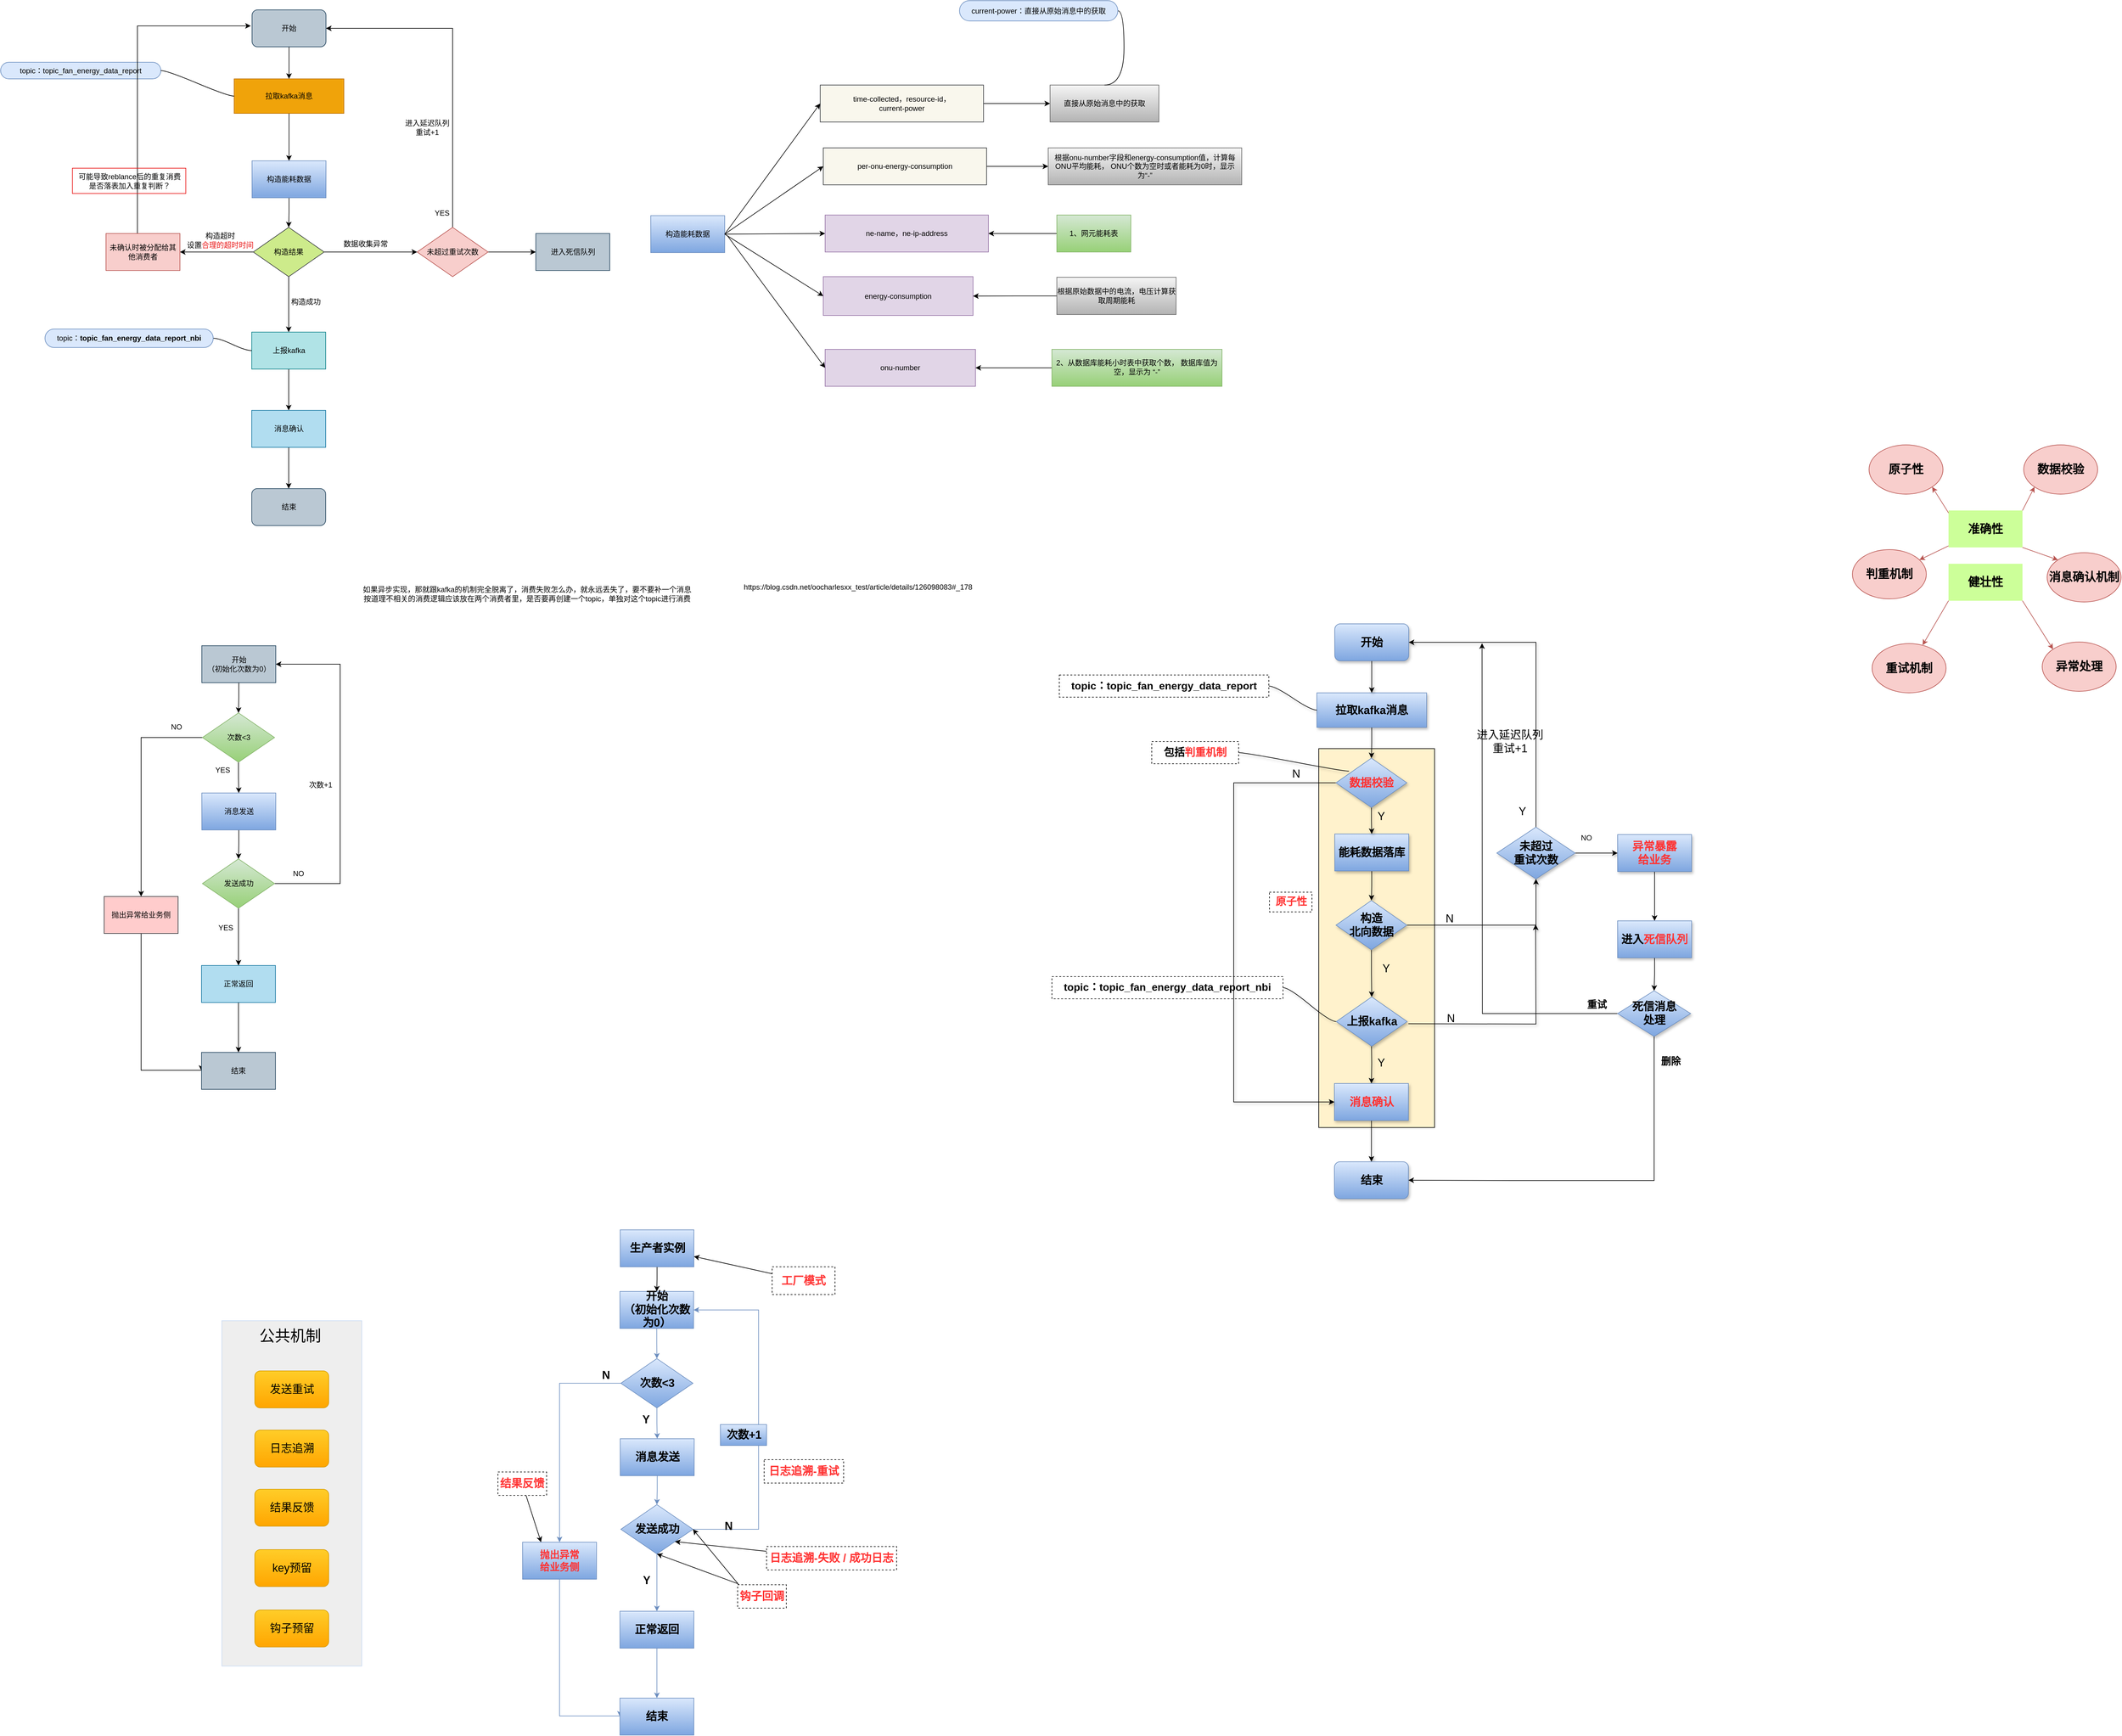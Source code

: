 <mxfile version="21.6.6" type="github">
  <diagram name="第 1 页" id="M8W_YHe2GnGrzic8frZs">
    <mxGraphModel dx="2795" dy="1158" grid="0" gridSize="10" guides="1" tooltips="1" connect="1" arrows="1" fold="1" page="0" pageScale="1" pageWidth="827" pageHeight="1169" math="0" shadow="0">
      <root>
        <mxCell id="0" />
        <mxCell id="1" parent="0" />
        <mxCell id="d7w7K1T4a2LOux5q43u4-2" value="" style="rounded=0;whiteSpace=wrap;html=1;labelBackgroundColor=#FFE599;fillColor=#FFF2CC;" parent="1" vertex="1">
          <mxGeometry x="1520" y="1350" width="188" height="615" as="geometry" />
        </mxCell>
        <mxCell id="dHo2H_a6wfimzC4ZJmC2-6" value="" style="edgeStyle=orthogonalEdgeStyle;rounded=0;orthogonalLoop=1;jettySize=auto;html=1;" parent="1" source="dHo2H_a6wfimzC4ZJmC2-1" target="dHo2H_a6wfimzC4ZJmC2-5" edge="1">
          <mxGeometry relative="1" as="geometry" />
        </mxCell>
        <mxCell id="dHo2H_a6wfimzC4ZJmC2-1" value="拉取kafka消息" style="rounded=0;whiteSpace=wrap;html=1;fillColor=#f0a30a;fontColor=#000000;strokeColor=#BD7000;" parent="1" vertex="1">
          <mxGeometry x="-240" y="263" width="178" height="56" as="geometry" />
        </mxCell>
        <mxCell id="dHo2H_a6wfimzC4ZJmC2-28" value="" style="edgeStyle=orthogonalEdgeStyle;rounded=0;orthogonalLoop=1;jettySize=auto;html=1;" parent="1" source="dHo2H_a6wfimzC4ZJmC2-2" target="dHo2H_a6wfimzC4ZJmC2-1" edge="1">
          <mxGeometry relative="1" as="geometry" />
        </mxCell>
        <mxCell id="dHo2H_a6wfimzC4ZJmC2-2" value="开始" style="rounded=1;whiteSpace=wrap;html=1;fillColor=#bac8d3;strokeColor=#23445d;" parent="1" vertex="1">
          <mxGeometry x="-211" y="151" width="120" height="60" as="geometry" />
        </mxCell>
        <mxCell id="dHo2H_a6wfimzC4ZJmC2-3" value="topic：topic_fan_energy_data_report" style="whiteSpace=wrap;html=1;rounded=1;arcSize=50;align=center;verticalAlign=middle;strokeWidth=1;autosize=1;spacing=4;treeFolding=1;treeMoving=1;newEdgeStyle={&quot;edgeStyle&quot;:&quot;entityRelationEdgeStyle&quot;,&quot;startArrow&quot;:&quot;none&quot;,&quot;endArrow&quot;:&quot;none&quot;,&quot;segment&quot;:10,&quot;curved&quot;:1,&quot;sourcePerimeterSpacing&quot;:0,&quot;targetPerimeterSpacing&quot;:0};fillColor=#dae8fc;strokeColor=#6c8ebf;" parent="1" vertex="1">
          <mxGeometry x="-619" y="236" width="260" height="27" as="geometry" />
        </mxCell>
        <mxCell id="dHo2H_a6wfimzC4ZJmC2-4" value="" style="edgeStyle=entityRelationEdgeStyle;startArrow=none;endArrow=none;segment=10;curved=1;sourcePerimeterSpacing=0;targetPerimeterSpacing=0;rounded=0;exitX=0;exitY=0.5;exitDx=0;exitDy=0;" parent="1" source="dHo2H_a6wfimzC4ZJmC2-1" target="dHo2H_a6wfimzC4ZJmC2-3" edge="1">
          <mxGeometry relative="1" as="geometry">
            <mxPoint x="-19" y="323" as="sourcePoint" />
          </mxGeometry>
        </mxCell>
        <mxCell id="dHo2H_a6wfimzC4ZJmC2-8" value="" style="edgeStyle=orthogonalEdgeStyle;rounded=0;orthogonalLoop=1;jettySize=auto;html=1;" parent="1" source="dHo2H_a6wfimzC4ZJmC2-5" target="dHo2H_a6wfimzC4ZJmC2-7" edge="1">
          <mxGeometry relative="1" as="geometry" />
        </mxCell>
        <mxCell id="dHo2H_a6wfimzC4ZJmC2-5" value="构造能耗数据" style="whiteSpace=wrap;html=1;rounded=0;fillColor=#dae8fc;strokeColor=#6c8ebf;gradientColor=#7ea6e0;" parent="1" vertex="1">
          <mxGeometry x="-211" y="396" width="120" height="60" as="geometry" />
        </mxCell>
        <mxCell id="dHo2H_a6wfimzC4ZJmC2-12" value="" style="edgeStyle=orthogonalEdgeStyle;rounded=0;orthogonalLoop=1;jettySize=auto;html=1;" parent="1" source="dHo2H_a6wfimzC4ZJmC2-7" target="dHo2H_a6wfimzC4ZJmC2-11" edge="1">
          <mxGeometry relative="1" as="geometry" />
        </mxCell>
        <mxCell id="dHo2H_a6wfimzC4ZJmC2-16" value="" style="edgeStyle=orthogonalEdgeStyle;rounded=0;orthogonalLoop=1;jettySize=auto;html=1;" parent="1" source="dHo2H_a6wfimzC4ZJmC2-7" target="dHo2H_a6wfimzC4ZJmC2-15" edge="1">
          <mxGeometry relative="1" as="geometry" />
        </mxCell>
        <mxCell id="dHo2H_a6wfimzC4ZJmC2-32" value="" style="edgeStyle=orthogonalEdgeStyle;rounded=0;orthogonalLoop=1;jettySize=auto;html=1;" parent="1" source="dHo2H_a6wfimzC4ZJmC2-7" target="dHo2H_a6wfimzC4ZJmC2-31" edge="1">
          <mxGeometry relative="1" as="geometry" />
        </mxCell>
        <mxCell id="dHo2H_a6wfimzC4ZJmC2-7" value="构造结果" style="rhombus;whiteSpace=wrap;html=1;rounded=0;fillColor=#cdeb8b;strokeColor=#36393d;" parent="1" vertex="1">
          <mxGeometry x="-209" y="504" width="115" height="80" as="geometry" />
        </mxCell>
        <mxCell id="dHo2H_a6wfimzC4ZJmC2-13" style="edgeStyle=orthogonalEdgeStyle;rounded=0;orthogonalLoop=1;jettySize=auto;html=1;entryX=1;entryY=0.5;entryDx=0;entryDy=0;" parent="1" source="dHo2H_a6wfimzC4ZJmC2-11" target="dHo2H_a6wfimzC4ZJmC2-2" edge="1">
          <mxGeometry relative="1" as="geometry">
            <Array as="points">
              <mxPoint x="115" y="181" />
            </Array>
          </mxGeometry>
        </mxCell>
        <mxCell id="dHo2H_a6wfimzC4ZJmC2-30" value="" style="edgeStyle=orthogonalEdgeStyle;rounded=0;orthogonalLoop=1;jettySize=auto;html=1;" parent="1" source="dHo2H_a6wfimzC4ZJmC2-11" target="dHo2H_a6wfimzC4ZJmC2-29" edge="1">
          <mxGeometry relative="1" as="geometry" />
        </mxCell>
        <mxCell id="dHo2H_a6wfimzC4ZJmC2-11" value="未超过重试次数" style="rhombus;whiteSpace=wrap;html=1;rounded=0;fillColor=#f8cecc;strokeColor=#b85450;" parent="1" vertex="1">
          <mxGeometry x="57" y="504" width="115" height="80" as="geometry" />
        </mxCell>
        <mxCell id="dHo2H_a6wfimzC4ZJmC2-14" value="进入延迟队列&lt;br&gt;重试+1" style="text;html=1;align=center;verticalAlign=middle;resizable=0;points=[];autosize=1;strokeColor=none;fillColor=none;" parent="1" vertex="1">
          <mxGeometry x="28" y="321" width="90" height="41" as="geometry" />
        </mxCell>
        <mxCell id="dHo2H_a6wfimzC4ZJmC2-21" value="" style="edgeStyle=orthogonalEdgeStyle;rounded=0;orthogonalLoop=1;jettySize=auto;html=1;" parent="1" source="dHo2H_a6wfimzC4ZJmC2-15" target="dHo2H_a6wfimzC4ZJmC2-20" edge="1">
          <mxGeometry relative="1" as="geometry" />
        </mxCell>
        <mxCell id="dHo2H_a6wfimzC4ZJmC2-15" value="上报kafka" style="whiteSpace=wrap;html=1;rounded=0;fillColor=#b0e3e6;strokeColor=#0e8088;" parent="1" vertex="1">
          <mxGeometry x="-211.5" y="674" width="120" height="60" as="geometry" />
        </mxCell>
        <mxCell id="dHo2H_a6wfimzC4ZJmC2-17" value="构造成功" style="text;html=1;align=center;verticalAlign=middle;resizable=0;points=[];autosize=1;strokeColor=none;fillColor=none;" parent="1" vertex="1">
          <mxGeometry x="-157" y="612" width="66" height="26" as="geometry" />
        </mxCell>
        <mxCell id="dHo2H_a6wfimzC4ZJmC2-19" style="edgeStyle=entityRelationEdgeStyle;rounded=0;orthogonalLoop=1;jettySize=auto;html=1;startArrow=none;endArrow=none;segment=10;curved=1;sourcePerimeterSpacing=0;targetPerimeterSpacing=0;" parent="1" source="dHo2H_a6wfimzC4ZJmC2-18" target="dHo2H_a6wfimzC4ZJmC2-15" edge="1">
          <mxGeometry relative="1" as="geometry" />
        </mxCell>
        <mxCell id="dHo2H_a6wfimzC4ZJmC2-18" value="topic：&lt;b&gt;topic_fan_energy_data_report_nbi&lt;/b&gt;" style="whiteSpace=wrap;html=1;rounded=1;arcSize=50;align=center;verticalAlign=middle;strokeWidth=1;autosize=1;spacing=4;treeFolding=1;treeMoving=1;newEdgeStyle={&quot;edgeStyle&quot;:&quot;entityRelationEdgeStyle&quot;,&quot;startArrow&quot;:&quot;none&quot;,&quot;endArrow&quot;:&quot;none&quot;,&quot;segment&quot;:10,&quot;curved&quot;:1,&quot;sourcePerimeterSpacing&quot;:0,&quot;targetPerimeterSpacing&quot;:0};fillColor=#dae8fc;strokeColor=#6c8ebf;" parent="1" vertex="1">
          <mxGeometry x="-547" y="669" width="273" height="30" as="geometry" />
        </mxCell>
        <mxCell id="dHo2H_a6wfimzC4ZJmC2-25" value="" style="edgeStyle=orthogonalEdgeStyle;rounded=0;orthogonalLoop=1;jettySize=auto;html=1;" parent="1" source="dHo2H_a6wfimzC4ZJmC2-20" target="dHo2H_a6wfimzC4ZJmC2-24" edge="1">
          <mxGeometry relative="1" as="geometry" />
        </mxCell>
        <mxCell id="dHo2H_a6wfimzC4ZJmC2-20" value="消息确认" style="whiteSpace=wrap;html=1;rounded=0;fillColor=#b1ddf0;strokeColor=#10739e;" parent="1" vertex="1">
          <mxGeometry x="-211.5" y="801" width="120" height="60" as="geometry" />
        </mxCell>
        <mxCell id="dHo2H_a6wfimzC4ZJmC2-24" value="结束" style="rounded=1;whiteSpace=wrap;html=1;fillColor=#bac8d3;strokeColor=#23445d;" parent="1" vertex="1">
          <mxGeometry x="-211.5" y="928" width="120" height="60" as="geometry" />
        </mxCell>
        <mxCell id="dHo2H_a6wfimzC4ZJmC2-26" value="数据收集异常" style="text;html=1;align=center;verticalAlign=middle;resizable=0;points=[];autosize=1;strokeColor=none;fillColor=none;" parent="1" vertex="1">
          <mxGeometry x="-72" y="518" width="90" height="26" as="geometry" />
        </mxCell>
        <mxCell id="dHo2H_a6wfimzC4ZJmC2-27" value="YES" style="text;html=1;align=center;verticalAlign=middle;resizable=0;points=[];autosize=1;strokeColor=none;fillColor=none;" parent="1" vertex="1">
          <mxGeometry x="76" y="468" width="42" height="26" as="geometry" />
        </mxCell>
        <mxCell id="dHo2H_a6wfimzC4ZJmC2-29" value="进入死信队列" style="whiteSpace=wrap;html=1;rounded=0;fillColor=#bac8d3;strokeColor=#23445d;" parent="1" vertex="1">
          <mxGeometry x="249.5" y="514" width="120" height="60" as="geometry" />
        </mxCell>
        <mxCell id="dHo2H_a6wfimzC4ZJmC2-34" style="edgeStyle=orthogonalEdgeStyle;rounded=0;orthogonalLoop=1;jettySize=auto;html=1;" parent="1" source="dHo2H_a6wfimzC4ZJmC2-31" edge="1">
          <mxGeometry relative="1" as="geometry">
            <mxPoint x="-213" y="177" as="targetPoint" />
            <Array as="points">
              <mxPoint x="-397" y="177" />
            </Array>
          </mxGeometry>
        </mxCell>
        <mxCell id="dHo2H_a6wfimzC4ZJmC2-31" value="未确认时被分配给其他消费者" style="rounded=0;whiteSpace=wrap;html=1;fillColor=#f8cecc;strokeColor=#b85450;" parent="1" vertex="1">
          <mxGeometry x="-448" y="514" width="120" height="60" as="geometry" />
        </mxCell>
        <mxCell id="dHo2H_a6wfimzC4ZJmC2-35" value="可能导致reblance后的重复消费&lt;br&gt;是否落表加入重复判断？" style="text;html=1;align=center;verticalAlign=middle;resizable=0;points=[];autosize=1;strokeColor=#E91616;fillColor=none;" parent="1" vertex="1">
          <mxGeometry x="-502.5" y="408" width="184" height="41" as="geometry" />
        </mxCell>
        <mxCell id="dHo2H_a6wfimzC4ZJmC2-36" value="构造超时&lt;br&gt;设置&lt;font color=&quot;#e91616&quot;&gt;合理的超时时间&lt;/font&gt;" style="text;html=1;align=center;verticalAlign=middle;resizable=0;points=[];autosize=1;strokeColor=none;fillColor=none;" parent="1" vertex="1">
          <mxGeometry x="-326" y="504" width="126" height="41" as="geometry" />
        </mxCell>
        <mxCell id="dHo2H_a6wfimzC4ZJmC2-37" value="构造能耗数据" style="rounded=0;whiteSpace=wrap;html=1;fillColor=#dae8fc;strokeColor=#6c8ebf;gradientColor=#7ea6e0;" parent="1" vertex="1">
          <mxGeometry x="436" y="485" width="120" height="60" as="geometry" />
        </mxCell>
        <mxCell id="iF39fZA0TQ3YI6n5g9AD-15" value="" style="edgeStyle=orthogonalEdgeStyle;rounded=0;orthogonalLoop=1;jettySize=auto;html=1;" parent="1" source="dHo2H_a6wfimzC4ZJmC2-38" target="iF39fZA0TQ3YI6n5g9AD-14" edge="1">
          <mxGeometry relative="1" as="geometry" />
        </mxCell>
        <mxCell id="dHo2H_a6wfimzC4ZJmC2-38" value="time-collected，resource-id，&lt;br&gt;current-power" style="rounded=0;whiteSpace=wrap;html=1;fillColor=#f9f7ed;strokeColor=#36393d;" parent="1" vertex="1">
          <mxGeometry x="711" y="273" width="265" height="60" as="geometry" />
        </mxCell>
        <mxCell id="iF39fZA0TQ3YI6n5g9AD-19" value="" style="edgeStyle=orthogonalEdgeStyle;rounded=0;orthogonalLoop=1;jettySize=auto;html=1;" parent="1" source="iF39fZA0TQ3YI6n5g9AD-1" target="iF39fZA0TQ3YI6n5g9AD-18" edge="1">
          <mxGeometry relative="1" as="geometry" />
        </mxCell>
        <mxCell id="iF39fZA0TQ3YI6n5g9AD-1" value="per-onu-energy-consumption" style="rounded=0;whiteSpace=wrap;html=1;fillColor=#f9f7ed;strokeColor=#36393d;" parent="1" vertex="1">
          <mxGeometry x="716" y="375" width="265" height="60" as="geometry" />
        </mxCell>
        <mxCell id="iF39fZA0TQ3YI6n5g9AD-3" value="ne-name，ne-ip-address" style="rounded=0;whiteSpace=wrap;html=1;fillColor=#e1d5e7;strokeColor=#9673a6;" parent="1" vertex="1">
          <mxGeometry x="719" y="484" width="265" height="60" as="geometry" />
        </mxCell>
        <mxCell id="iF39fZA0TQ3YI6n5g9AD-4" value="energy-consumption" style="whiteSpace=wrap;html=1;fillColor=#e1d5e7;strokeColor=#9673a6;" parent="1" vertex="1">
          <mxGeometry x="716" y="584" width="243" height="63" as="geometry" />
        </mxCell>
        <mxCell id="iF39fZA0TQ3YI6n5g9AD-7" style="edgeStyle=orthogonalEdgeStyle;rounded=0;orthogonalLoop=1;jettySize=auto;html=1;" parent="1" source="iF39fZA0TQ3YI6n5g9AD-5" target="iF39fZA0TQ3YI6n5g9AD-4" edge="1">
          <mxGeometry relative="1" as="geometry" />
        </mxCell>
        <mxCell id="iF39fZA0TQ3YI6n5g9AD-5" value="根据原始数据中的电流，电压计算获取周期能耗" style="whiteSpace=wrap;html=1;fillColor=#f5f5f5;gradientColor=#b3b3b3;strokeColor=#666666;" parent="1" vertex="1">
          <mxGeometry x="1095" y="585" width="193.5" height="60.5" as="geometry" />
        </mxCell>
        <mxCell id="iF39fZA0TQ3YI6n5g9AD-23" style="edgeStyle=orthogonalEdgeStyle;rounded=0;orthogonalLoop=1;jettySize=auto;html=1;" parent="1" source="iF39fZA0TQ3YI6n5g9AD-8" target="iF39fZA0TQ3YI6n5g9AD-3" edge="1">
          <mxGeometry relative="1" as="geometry" />
        </mxCell>
        <mxCell id="iF39fZA0TQ3YI6n5g9AD-8" value="1、网元能耗表" style="whiteSpace=wrap;html=1;rounded=0;fillColor=#d5e8d4;strokeColor=#82b366;gradientColor=#97d077;" parent="1" vertex="1">
          <mxGeometry x="1095" y="484" width="120" height="60" as="geometry" />
        </mxCell>
        <mxCell id="iF39fZA0TQ3YI6n5g9AD-14" value="直接从原始消息中的获取&lt;span style=&quot;font-size:10.5pt;font-family:宋体;&lt;br/&gt;mso-bidi-font-family:宋体;mso-ansi-language:EN-US;mso-fareast-language:ZH-CN;&lt;br/&gt;mso-bidi-language:AR-SA&quot;&gt;&lt;/span&gt;" style="whiteSpace=wrap;html=1;rounded=0;fillColor=#f5f5f5;gradientColor=#b3b3b3;strokeColor=#666666;" parent="1" vertex="1">
          <mxGeometry x="1084" y="273" width="176.5" height="60" as="geometry" />
        </mxCell>
        <mxCell id="iF39fZA0TQ3YI6n5g9AD-17" style="edgeStyle=entityRelationEdgeStyle;rounded=0;orthogonalLoop=1;jettySize=auto;html=1;startArrow=none;endArrow=none;segment=10;curved=1;sourcePerimeterSpacing=0;targetPerimeterSpacing=0;entryX=0.5;entryY=0;entryDx=0;entryDy=0;" parent="1" source="iF39fZA0TQ3YI6n5g9AD-16" target="iF39fZA0TQ3YI6n5g9AD-14" edge="1">
          <mxGeometry relative="1" as="geometry" />
        </mxCell>
        <mxCell id="iF39fZA0TQ3YI6n5g9AD-16" value="current-power：直接从原始消息中的获取&lt;span style=&quot;font-size:10.5pt;font-family:宋体;&lt;br/&gt;mso-bidi-font-family:宋体;mso-ansi-language:EN-US;mso-fareast-language:ZH-CN;&lt;br/&gt;mso-bidi-language:AR-SA&quot;&gt;&lt;/span&gt;" style="whiteSpace=wrap;html=1;rounded=1;arcSize=50;align=center;verticalAlign=middle;strokeWidth=1;autosize=1;spacing=4;treeFolding=1;treeMoving=1;newEdgeStyle={&quot;edgeStyle&quot;:&quot;entityRelationEdgeStyle&quot;,&quot;startArrow&quot;:&quot;none&quot;,&quot;endArrow&quot;:&quot;none&quot;,&quot;segment&quot;:10,&quot;curved&quot;:1,&quot;sourcePerimeterSpacing&quot;:0,&quot;targetPerimeterSpacing&quot;:0};fillColor=#dae8fc;strokeColor=#6c8ebf;" parent="1" vertex="1">
          <mxGeometry x="937" y="136" width="257" height="33" as="geometry" />
        </mxCell>
        <mxCell id="iF39fZA0TQ3YI6n5g9AD-18" value="根据onu-number字段和energy-consumption值，计算每ONU平均能耗， ONU个数为空时或者能耗为0时，显示为“-”" style="whiteSpace=wrap;html=1;rounded=0;fillColor=#f5f5f5;gradientColor=#b3b3b3;strokeColor=#666666;" parent="1" vertex="1">
          <mxGeometry x="1081" y="375" width="314" height="60" as="geometry" />
        </mxCell>
        <mxCell id="iF39fZA0TQ3YI6n5g9AD-20" value="onu-number" style="whiteSpace=wrap;html=1;fillColor=#e1d5e7;strokeColor=#9673a6;" parent="1" vertex="1">
          <mxGeometry x="719" y="702" width="244" height="60" as="geometry" />
        </mxCell>
        <mxCell id="iF39fZA0TQ3YI6n5g9AD-22" style="edgeStyle=orthogonalEdgeStyle;rounded=0;orthogonalLoop=1;jettySize=auto;html=1;entryX=1;entryY=0.5;entryDx=0;entryDy=0;" parent="1" source="iF39fZA0TQ3YI6n5g9AD-21" target="iF39fZA0TQ3YI6n5g9AD-20" edge="1">
          <mxGeometry relative="1" as="geometry" />
        </mxCell>
        <mxCell id="iF39fZA0TQ3YI6n5g9AD-21" value="2、从数据库能耗小时表中获取个数， 数据库值为空，显示为 “-”&lt;span style=&quot;font-size:10.5pt;font-family:宋体;&lt;br/&gt;mso-bidi-font-family:宋体;mso-ansi-language:EN-US;mso-fareast-language:ZH-CN;&lt;br/&gt;mso-bidi-language:AR-SA&quot;&gt;&lt;/span&gt;" style="whiteSpace=wrap;html=1;fillColor=#d5e8d4;gradientColor=#97d077;strokeColor=#82b366;" parent="1" vertex="1">
          <mxGeometry x="1087" y="702" width="276" height="60" as="geometry" />
        </mxCell>
        <mxCell id="iF39fZA0TQ3YI6n5g9AD-31" value="" style="endArrow=classic;html=1;rounded=0;entryX=0;entryY=0.5;entryDx=0;entryDy=0;exitX=1;exitY=0.5;exitDx=0;exitDy=0;" parent="1" source="dHo2H_a6wfimzC4ZJmC2-37" target="dHo2H_a6wfimzC4ZJmC2-38" edge="1">
          <mxGeometry width="50" height="50" relative="1" as="geometry">
            <mxPoint x="453" y="469" as="sourcePoint" />
            <mxPoint x="503" y="419" as="targetPoint" />
          </mxGeometry>
        </mxCell>
        <mxCell id="iF39fZA0TQ3YI6n5g9AD-33" value="" style="endArrow=classic;html=1;rounded=0;entryX=0;entryY=0.5;entryDx=0;entryDy=0;exitX=1;exitY=0.5;exitDx=0;exitDy=0;" parent="1" source="dHo2H_a6wfimzC4ZJmC2-37" target="iF39fZA0TQ3YI6n5g9AD-1" edge="1">
          <mxGeometry width="50" height="50" relative="1" as="geometry">
            <mxPoint x="453" y="469" as="sourcePoint" />
            <mxPoint x="503" y="419" as="targetPoint" />
          </mxGeometry>
        </mxCell>
        <mxCell id="iF39fZA0TQ3YI6n5g9AD-34" value="" style="endArrow=classic;html=1;rounded=0;entryX=0;entryY=0.5;entryDx=0;entryDy=0;exitX=1;exitY=0.5;exitDx=0;exitDy=0;" parent="1" source="dHo2H_a6wfimzC4ZJmC2-37" target="iF39fZA0TQ3YI6n5g9AD-3" edge="1">
          <mxGeometry width="50" height="50" relative="1" as="geometry">
            <mxPoint x="453" y="469" as="sourcePoint" />
            <mxPoint x="503" y="419" as="targetPoint" />
          </mxGeometry>
        </mxCell>
        <mxCell id="iF39fZA0TQ3YI6n5g9AD-35" value="" style="endArrow=classic;html=1;rounded=0;entryX=0;entryY=0.5;entryDx=0;entryDy=0;exitX=1;exitY=0.5;exitDx=0;exitDy=0;" parent="1" source="dHo2H_a6wfimzC4ZJmC2-37" target="iF39fZA0TQ3YI6n5g9AD-4" edge="1">
          <mxGeometry width="50" height="50" relative="1" as="geometry">
            <mxPoint x="453" y="469" as="sourcePoint" />
            <mxPoint x="503" y="419" as="targetPoint" />
          </mxGeometry>
        </mxCell>
        <mxCell id="iF39fZA0TQ3YI6n5g9AD-36" value="" style="endArrow=classic;html=1;rounded=0;entryX=0;entryY=0.5;entryDx=0;entryDy=0;" parent="1" target="iF39fZA0TQ3YI6n5g9AD-20" edge="1">
          <mxGeometry width="50" height="50" relative="1" as="geometry">
            <mxPoint x="560" y="517" as="sourcePoint" />
            <mxPoint x="503" y="419" as="targetPoint" />
          </mxGeometry>
        </mxCell>
        <mxCell id="iF39fZA0TQ3YI6n5g9AD-39" value="如果异步实现，那就跟kafka的机制完全脱离了，消费失败怎么办，就永远丢失了，要不要补一个消息&lt;br&gt;按道理不相关的消费逻辑应该放在两个消费者里，是否要再创建一个topic，单独对这个topic进行消费" style="text;html=1;align=center;verticalAlign=middle;resizable=0;points=[];autosize=1;strokeColor=none;fillColor=none;" parent="1" vertex="1">
          <mxGeometry x="-41" y="1078" width="551" height="41" as="geometry" />
        </mxCell>
        <mxCell id="iF39fZA0TQ3YI6n5g9AD-40" value="https://blog.csdn.net/oocharlesxx_test/article/details/126098083#_178" style="text;html=1;align=center;verticalAlign=middle;resizable=0;points=[];autosize=1;strokeColor=none;fillColor=none;" parent="1" vertex="1">
          <mxGeometry x="577" y="1075" width="389" height="26" as="geometry" />
        </mxCell>
        <mxCell id="vTuSlHbS3e6EODC16ytk-5" value="" style="edgeStyle=orthogonalEdgeStyle;rounded=0;orthogonalLoop=1;jettySize=auto;html=1;" parent="1" source="vTuSlHbS3e6EODC16ytk-1" target="vTuSlHbS3e6EODC16ytk-4" edge="1">
          <mxGeometry relative="1" as="geometry" />
        </mxCell>
        <mxCell id="vTuSlHbS3e6EODC16ytk-1" value="消息发送" style="rounded=0;whiteSpace=wrap;html=1;fillColor=#dae8fc;strokeColor=#6c8ebf;gradientColor=#7ea6e0;" parent="1" vertex="1">
          <mxGeometry x="-292.5" y="1422" width="120" height="60" as="geometry" />
        </mxCell>
        <mxCell id="vTuSlHbS3e6EODC16ytk-12" value="" style="edgeStyle=orthogonalEdgeStyle;rounded=0;orthogonalLoop=1;jettySize=auto;html=1;" parent="1" source="vTuSlHbS3e6EODC16ytk-4" target="vTuSlHbS3e6EODC16ytk-11" edge="1">
          <mxGeometry relative="1" as="geometry" />
        </mxCell>
        <mxCell id="vTuSlHbS3e6EODC16ytk-31" style="edgeStyle=orthogonalEdgeStyle;rounded=0;orthogonalLoop=1;jettySize=auto;html=1;entryX=1;entryY=0.5;entryDx=0;entryDy=0;exitX=1;exitY=0.5;exitDx=0;exitDy=0;" parent="1" source="vTuSlHbS3e6EODC16ytk-4" target="vTuSlHbS3e6EODC16ytk-29" edge="1">
          <mxGeometry relative="1" as="geometry">
            <mxPoint x="-121.68" y="1213.0" as="targetPoint" />
            <mxPoint x="-123.997" y="1575.607" as="sourcePoint" />
            <Array as="points">
              <mxPoint x="-68" y="1569" />
              <mxPoint x="-68" y="1213" />
            </Array>
          </mxGeometry>
        </mxCell>
        <mxCell id="vTuSlHbS3e6EODC16ytk-4" value="发送成功" style="rhombus;whiteSpace=wrap;html=1;rounded=0;fillColor=#d5e8d4;gradientColor=#97d077;strokeColor=#82b366;" parent="1" vertex="1">
          <mxGeometry x="-291.5" y="1529" width="117" height="80" as="geometry" />
        </mxCell>
        <mxCell id="vTuSlHbS3e6EODC16ytk-37" value="" style="edgeStyle=orthogonalEdgeStyle;rounded=0;orthogonalLoop=1;jettySize=auto;html=1;" parent="1" source="vTuSlHbS3e6EODC16ytk-11" target="vTuSlHbS3e6EODC16ytk-36" edge="1">
          <mxGeometry relative="1" as="geometry" />
        </mxCell>
        <mxCell id="vTuSlHbS3e6EODC16ytk-11" value="正常返回" style="whiteSpace=wrap;html=1;rounded=0;fillColor=#b1ddf0;strokeColor=#10739e;" parent="1" vertex="1">
          <mxGeometry x="-293" y="1702" width="120" height="60" as="geometry" />
        </mxCell>
        <mxCell id="vTuSlHbS3e6EODC16ytk-28" style="edgeStyle=orthogonalEdgeStyle;rounded=0;orthogonalLoop=1;jettySize=auto;html=1;entryX=0.5;entryY=0;entryDx=0;entryDy=0;" parent="1" source="vTuSlHbS3e6EODC16ytk-15" target="vTuSlHbS3e6EODC16ytk-1" edge="1">
          <mxGeometry relative="1" as="geometry" />
        </mxCell>
        <mxCell id="vTuSlHbS3e6EODC16ytk-33" style="edgeStyle=orthogonalEdgeStyle;rounded=0;orthogonalLoop=1;jettySize=auto;html=1;exitX=0;exitY=0.5;exitDx=0;exitDy=0;entryX=0.5;entryY=0;entryDx=0;entryDy=0;" parent="1" source="vTuSlHbS3e6EODC16ytk-15" target="vTuSlHbS3e6EODC16ytk-20" edge="1">
          <mxGeometry relative="1" as="geometry">
            <mxPoint x="-353.0" y="1371.0" as="sourcePoint" />
            <mxPoint x="-596" y="1543" as="targetPoint" />
            <Array as="points">
              <mxPoint x="-391" y="1332" />
            </Array>
          </mxGeometry>
        </mxCell>
        <mxCell id="vTuSlHbS3e6EODC16ytk-15" value="次数&amp;lt;3" style="rhombus;whiteSpace=wrap;html=1;rounded=0;fillColor=#d5e8d4;gradientColor=#97d077;strokeColor=#82b366;" parent="1" vertex="1">
          <mxGeometry x="-291.5" y="1292" width="117" height="80" as="geometry" />
        </mxCell>
        <mxCell id="vTuSlHbS3e6EODC16ytk-40" style="edgeStyle=orthogonalEdgeStyle;rounded=0;orthogonalLoop=1;jettySize=auto;html=1;entryX=0;entryY=0.5;entryDx=0;entryDy=0;" parent="1" source="vTuSlHbS3e6EODC16ytk-20" target="vTuSlHbS3e6EODC16ytk-36" edge="1">
          <mxGeometry relative="1" as="geometry">
            <Array as="points">
              <mxPoint x="-391" y="1872" />
            </Array>
          </mxGeometry>
        </mxCell>
        <mxCell id="vTuSlHbS3e6EODC16ytk-20" value="抛出异常给业务侧" style="whiteSpace=wrap;html=1;rounded=0;fillColor=#ffcccc;strokeColor=#36393d;" parent="1" vertex="1">
          <mxGeometry x="-451" y="1590" width="120" height="60" as="geometry" />
        </mxCell>
        <mxCell id="vTuSlHbS3e6EODC16ytk-22" value="NO" style="text;html=1;align=center;verticalAlign=middle;resizable=0;points=[];autosize=1;strokeColor=none;fillColor=none;" parent="1" vertex="1">
          <mxGeometry x="-154" y="1540" width="36" height="26" as="geometry" />
        </mxCell>
        <mxCell id="vTuSlHbS3e6EODC16ytk-25" value="YES" style="text;html=1;align=center;verticalAlign=middle;resizable=0;points=[];autosize=1;strokeColor=none;fillColor=none;" parent="1" vertex="1">
          <mxGeometry x="-275" y="1628" width="42" height="26" as="geometry" />
        </mxCell>
        <mxCell id="vTuSlHbS3e6EODC16ytk-30" value="" style="edgeStyle=orthogonalEdgeStyle;rounded=0;orthogonalLoop=1;jettySize=auto;html=1;" parent="1" source="vTuSlHbS3e6EODC16ytk-29" target="vTuSlHbS3e6EODC16ytk-15" edge="1">
          <mxGeometry relative="1" as="geometry" />
        </mxCell>
        <mxCell id="vTuSlHbS3e6EODC16ytk-29" value="开始&lt;br&gt;（初始化次数为0）" style="whiteSpace=wrap;html=1;fillColor=#bac8d3;strokeColor=#23445d;" parent="1" vertex="1">
          <mxGeometry x="-292.5" y="1183" width="120" height="60" as="geometry" />
        </mxCell>
        <mxCell id="vTuSlHbS3e6EODC16ytk-32" value="YES" style="text;html=1;align=center;verticalAlign=middle;resizable=0;points=[];autosize=1;strokeColor=none;fillColor=none;" parent="1" vertex="1">
          <mxGeometry x="-280" y="1372" width="42" height="26" as="geometry" />
        </mxCell>
        <mxCell id="vTuSlHbS3e6EODC16ytk-34" value="NO" style="text;html=1;align=center;verticalAlign=middle;resizable=0;points=[];autosize=1;strokeColor=none;fillColor=none;" parent="1" vertex="1">
          <mxGeometry x="-352" y="1302" width="36" height="26" as="geometry" />
        </mxCell>
        <mxCell id="vTuSlHbS3e6EODC16ytk-36" value="结束" style="whiteSpace=wrap;html=1;rounded=0;fillColor=#bac8d3;strokeColor=#23445d;" parent="1" vertex="1">
          <mxGeometry x="-293" y="1843" width="120" height="60" as="geometry" />
        </mxCell>
        <mxCell id="vTuSlHbS3e6EODC16ytk-41" value="次数+1" style="text;html=1;align=center;verticalAlign=middle;resizable=0;points=[];autosize=1;strokeColor=none;fillColor=none;" parent="1" vertex="1">
          <mxGeometry x="-128" y="1396" width="56" height="26" as="geometry" />
        </mxCell>
        <mxCell id="TMin6KX_cM_Z1AKpQ7yj-1" value="" style="edgeStyle=orthogonalEdgeStyle;rounded=0;orthogonalLoop=1;jettySize=auto;html=1;shadow=1;fontSize=18;" parent="1" source="TMin6KX_cM_Z1AKpQ7yj-2" target="TMin6KX_cM_Z1AKpQ7yj-31" edge="1">
          <mxGeometry relative="1" as="geometry" />
        </mxCell>
        <mxCell id="TMin6KX_cM_Z1AKpQ7yj-2" value="&lt;font style=&quot;font-size: 18px;&quot;&gt;&lt;b style=&quot;font-size: 18px;&quot;&gt;拉取kafka消息&lt;/b&gt;&lt;/font&gt;" style="rounded=0;whiteSpace=wrap;html=1;fillColor=#dae8fc;strokeColor=#6c8ebf;shadow=1;gradientColor=#7ea6e0;fontSize=18;" parent="1" vertex="1">
          <mxGeometry x="1517" y="1259.5" width="178" height="56" as="geometry" />
        </mxCell>
        <mxCell id="TMin6KX_cM_Z1AKpQ7yj-3" value="" style="edgeStyle=orthogonalEdgeStyle;rounded=0;orthogonalLoop=1;jettySize=auto;html=1;shadow=1;fontSize=18;" parent="1" source="TMin6KX_cM_Z1AKpQ7yj-4" target="TMin6KX_cM_Z1AKpQ7yj-2" edge="1">
          <mxGeometry relative="1" as="geometry" />
        </mxCell>
        <mxCell id="TMin6KX_cM_Z1AKpQ7yj-4" value="&lt;b style=&quot;font-size: 18px;&quot;&gt;&lt;font style=&quot;font-size: 18px;&quot;&gt;开始&lt;/font&gt;&lt;/b&gt;" style="rounded=1;whiteSpace=wrap;html=1;fillColor=#dae8fc;strokeColor=#6c8ebf;shadow=1;gradientColor=#7ea6e0;fontSize=18;" parent="1" vertex="1">
          <mxGeometry x="1546" y="1147.5" width="120" height="60" as="geometry" />
        </mxCell>
        <mxCell id="TMin6KX_cM_Z1AKpQ7yj-5" value="&lt;font style=&quot;font-size: 17px;&quot;&gt;&lt;b style=&quot;font-size: 17px;&quot;&gt;topic：topic_fan_energy_data_report&lt;/b&gt;&lt;/font&gt;" style="whiteSpace=wrap;html=1;rounded=0;arcSize=50;align=center;verticalAlign=middle;strokeWidth=1;autosize=1;spacing=4;treeFolding=1;treeMoving=1;newEdgeStyle={&quot;edgeStyle&quot;:&quot;entityRelationEdgeStyle&quot;,&quot;startArrow&quot;:&quot;none&quot;,&quot;endArrow&quot;:&quot;none&quot;,&quot;segment&quot;:10,&quot;curved&quot;:1,&quot;sourcePerimeterSpacing&quot;:0,&quot;targetPerimeterSpacing&quot;:0};fillColor=#FFFFFF;strokeColor=#000000;shadow=0;fontSize=17;dashed=1;" parent="1" vertex="1">
          <mxGeometry x="1099" y="1230.5" width="340" height="36" as="geometry" />
        </mxCell>
        <mxCell id="TMin6KX_cM_Z1AKpQ7yj-6" value="" style="edgeStyle=entityRelationEdgeStyle;startArrow=none;endArrow=none;segment=10;curved=1;sourcePerimeterSpacing=0;targetPerimeterSpacing=0;rounded=0;exitX=0;exitY=0.5;exitDx=0;exitDy=0;shadow=1;fontSize=18;" parent="1" source="TMin6KX_cM_Z1AKpQ7yj-2" target="TMin6KX_cM_Z1AKpQ7yj-5" edge="1">
          <mxGeometry relative="1" as="geometry">
            <mxPoint x="1738" y="1319.5" as="sourcePoint" />
          </mxGeometry>
        </mxCell>
        <mxCell id="TMin6KX_cM_Z1AKpQ7yj-7" value="" style="edgeStyle=orthogonalEdgeStyle;rounded=0;orthogonalLoop=1;jettySize=auto;html=1;shadow=1;fontSize=18;" parent="1" source="TMin6KX_cM_Z1AKpQ7yj-9" target="TMin6KX_cM_Z1AKpQ7yj-12" edge="1">
          <mxGeometry relative="1" as="geometry" />
        </mxCell>
        <mxCell id="TMin6KX_cM_Z1AKpQ7yj-9" value="&lt;font style=&quot;font-size: 18px;&quot;&gt;&lt;b style=&quot;font-size: 18px;&quot;&gt;能耗数据落库&lt;/b&gt;&lt;/font&gt;" style="whiteSpace=wrap;html=1;rounded=0;fillColor=#dae8fc;strokeColor=#6c8ebf;shadow=1;gradientColor=#7ea6e0;fontSize=18;" parent="1" vertex="1">
          <mxGeometry x="1546" y="1488.5" width="120" height="60" as="geometry" />
        </mxCell>
        <mxCell id="TMin6KX_cM_Z1AKpQ7yj-10" value="" style="edgeStyle=orthogonalEdgeStyle;rounded=0;orthogonalLoop=1;jettySize=auto;html=1;shadow=1;fontSize=18;" parent="1" source="TMin6KX_cM_Z1AKpQ7yj-12" target="TMin6KX_cM_Z1AKpQ7yj-15" edge="1">
          <mxGeometry relative="1" as="geometry" />
        </mxCell>
        <mxCell id="TMin6KX_cM_Z1AKpQ7yj-11" value="" style="edgeStyle=orthogonalEdgeStyle;rounded=0;orthogonalLoop=1;jettySize=auto;html=1;shadow=1;fontSize=18;entryX=0.5;entryY=0;entryDx=0;entryDy=0;" parent="1" source="TMin6KX_cM_Z1AKpQ7yj-12" target="d7w7K1T4a2LOux5q43u4-26" edge="1">
          <mxGeometry relative="1" as="geometry">
            <mxPoint x="1605.5" y="1766.5" as="targetPoint" />
          </mxGeometry>
        </mxCell>
        <mxCell id="TMin6KX_cM_Z1AKpQ7yj-12" value="&lt;b style=&quot;font-size: 18px;&quot;&gt;构造&lt;br style=&quot;font-size: 18px;&quot;&gt;北向数据&lt;/b&gt;" style="rhombus;whiteSpace=wrap;html=1;rounded=0;fillColor=#dae8fc;strokeColor=#6c8ebf;shadow=1;gradientColor=#7ea6e0;fontSize=18;" parent="1" vertex="1">
          <mxGeometry x="1548" y="1596.5" width="115" height="80" as="geometry" />
        </mxCell>
        <mxCell id="TMin6KX_cM_Z1AKpQ7yj-13" style="edgeStyle=orthogonalEdgeStyle;rounded=0;orthogonalLoop=1;jettySize=auto;html=1;entryX=1;entryY=0.5;entryDx=0;entryDy=0;shadow=1;fontSize=18;" parent="1" source="TMin6KX_cM_Z1AKpQ7yj-15" target="TMin6KX_cM_Z1AKpQ7yj-4" edge="1">
          <mxGeometry relative="1" as="geometry">
            <Array as="points">
              <mxPoint x="1872" y="1177.5" />
            </Array>
          </mxGeometry>
        </mxCell>
        <mxCell id="TMin6KX_cM_Z1AKpQ7yj-14" value="" style="edgeStyle=orthogonalEdgeStyle;rounded=0;orthogonalLoop=1;jettySize=auto;html=1;shadow=1;fontSize=18;" parent="1" source="TMin6KX_cM_Z1AKpQ7yj-15" target="TMin6KX_cM_Z1AKpQ7yj-28" edge="1">
          <mxGeometry relative="1" as="geometry" />
        </mxCell>
        <mxCell id="TMin6KX_cM_Z1AKpQ7yj-15" value="&lt;font style=&quot;font-size: 18px;&quot;&gt;&lt;b style=&quot;font-size: 18px;&quot;&gt;未超过&lt;br&gt;重试次数&lt;/b&gt;&lt;/font&gt;" style="rhombus;whiteSpace=wrap;html=1;rounded=0;fillColor=#dae8fc;strokeColor=#6c8ebf;shadow=1;gradientColor=#7ea6e0;fontSize=18;" parent="1" vertex="1">
          <mxGeometry x="1809" y="1477.5" width="127" height="84" as="geometry" />
        </mxCell>
        <mxCell id="TMin6KX_cM_Z1AKpQ7yj-16" value="进入延迟队列&lt;br style=&quot;font-size: 18px;&quot;&gt;重试+1" style="text;html=1;align=center;verticalAlign=middle;resizable=0;points=[];autosize=1;strokeColor=none;fillColor=none;shadow=1;fontSize=18;" parent="1" vertex="1">
          <mxGeometry x="1767" y="1311.5" width="126" height="55" as="geometry" />
        </mxCell>
        <mxCell id="TMin6KX_cM_Z1AKpQ7yj-17" value="" style="edgeStyle=orthogonalEdgeStyle;rounded=0;orthogonalLoop=1;jettySize=auto;html=1;shadow=1;fontSize=18;" parent="1" target="TMin6KX_cM_Z1AKpQ7yj-24" edge="1">
          <mxGeometry relative="1" as="geometry">
            <mxPoint x="1605.5" y="1826.5" as="sourcePoint" />
          </mxGeometry>
        </mxCell>
        <mxCell id="TMin6KX_cM_Z1AKpQ7yj-18" style="edgeStyle=orthogonalEdgeStyle;rounded=0;orthogonalLoop=1;jettySize=auto;html=1;shadow=1;fontSize=18;" parent="1" edge="1">
          <mxGeometry relative="1" as="geometry">
            <mxPoint x="1872" y="1635.5" as="targetPoint" />
            <mxPoint x="1665.5" y="1796.5" as="sourcePoint" />
          </mxGeometry>
        </mxCell>
        <mxCell id="TMin6KX_cM_Z1AKpQ7yj-21" style="edgeStyle=entityRelationEdgeStyle;rounded=0;orthogonalLoop=1;jettySize=auto;html=1;startArrow=none;endArrow=none;segment=10;curved=1;sourcePerimeterSpacing=0;targetPerimeterSpacing=0;shadow=1;fontSize=18;entryX=0;entryY=0.5;entryDx=0;entryDy=0;" parent="1" source="TMin6KX_cM_Z1AKpQ7yj-22" target="d7w7K1T4a2LOux5q43u4-26" edge="1">
          <mxGeometry relative="1" as="geometry">
            <mxPoint x="1545.5" y="1796.5" as="targetPoint" />
          </mxGeometry>
        </mxCell>
        <mxCell id="TMin6KX_cM_Z1AKpQ7yj-22" value="&lt;b style=&quot;font-size: 17px;&quot;&gt;topic：topic_fan_energy_data_report_nbi&lt;/b&gt;" style="whiteSpace=wrap;html=1;rounded=0;arcSize=50;align=center;verticalAlign=middle;strokeWidth=1;autosize=1;spacing=4;treeFolding=1;treeMoving=1;newEdgeStyle={&quot;edgeStyle&quot;:&quot;entityRelationEdgeStyle&quot;,&quot;startArrow&quot;:&quot;none&quot;,&quot;endArrow&quot;:&quot;none&quot;,&quot;segment&quot;:10,&quot;curved&quot;:1,&quot;sourcePerimeterSpacing&quot;:0,&quot;targetPerimeterSpacing&quot;:0};fillColor=#FFFFFF;strokeColor=#000000;shadow=0;fontSize=17;dashed=1;" parent="1" vertex="1">
          <mxGeometry x="1087" y="1720" width="375" height="36" as="geometry" />
        </mxCell>
        <mxCell id="TMin6KX_cM_Z1AKpQ7yj-23" value="" style="edgeStyle=orthogonalEdgeStyle;rounded=0;orthogonalLoop=1;jettySize=auto;html=1;shadow=1;fontSize=18;" parent="1" source="TMin6KX_cM_Z1AKpQ7yj-24" target="TMin6KX_cM_Z1AKpQ7yj-25" edge="1">
          <mxGeometry relative="1" as="geometry" />
        </mxCell>
        <mxCell id="TMin6KX_cM_Z1AKpQ7yj-24" value="&lt;font color=&quot;#ff3333&quot; style=&quot;font-size: 18px;&quot;&gt;&lt;b style=&quot;font-size: 18px;&quot;&gt;消息确认&lt;/b&gt;&lt;/font&gt;" style="whiteSpace=wrap;html=1;rounded=0;fillColor=#dae8fc;strokeColor=#6c8ebf;shadow=1;gradientColor=#7ea6e0;fontSize=18;" parent="1" vertex="1">
          <mxGeometry x="1545.5" y="1893.5" width="120" height="60" as="geometry" />
        </mxCell>
        <mxCell id="TMin6KX_cM_Z1AKpQ7yj-25" value="&lt;font style=&quot;font-size: 18px;&quot;&gt;&lt;b style=&quot;font-size: 18px;&quot;&gt;结束&lt;/b&gt;&lt;/font&gt;" style="rounded=1;whiteSpace=wrap;html=1;fillColor=#dae8fc;strokeColor=#6c8ebf;shadow=1;gradientColor=#7ea6e0;fontSize=18;" parent="1" vertex="1">
          <mxGeometry x="1545.5" y="2020.5" width="120" height="60" as="geometry" />
        </mxCell>
        <mxCell id="TMin6KX_cM_Z1AKpQ7yj-26" value="N" style="text;html=1;align=center;verticalAlign=middle;resizable=0;points=[];autosize=1;strokeColor=none;fillColor=none;shadow=1;fontSize=18;" parent="1" vertex="1">
          <mxGeometry x="1716" y="1608.5" width="31" height="34" as="geometry" />
        </mxCell>
        <mxCell id="TMin6KX_cM_Z1AKpQ7yj-27" value="Y" style="text;html=1;align=center;verticalAlign=middle;resizable=0;points=[];autosize=1;strokeColor=none;fillColor=none;shadow=1;fontSize=18;" parent="1" vertex="1">
          <mxGeometry x="1835" y="1435" width="30" height="34" as="geometry" />
        </mxCell>
        <mxCell id="d7w7K1T4a2LOux5q43u4-7" value="" style="edgeStyle=orthogonalEdgeStyle;rounded=0;orthogonalLoop=1;jettySize=auto;html=1;" parent="1" source="TMin6KX_cM_Z1AKpQ7yj-28" target="d7w7K1T4a2LOux5q43u4-6" edge="1">
          <mxGeometry relative="1" as="geometry" />
        </mxCell>
        <mxCell id="TMin6KX_cM_Z1AKpQ7yj-28" value="&lt;font color=&quot;#ff3333&quot; style=&quot;font-size: 18px;&quot;&gt;&lt;b style=&quot;font-size: 18px;&quot;&gt;异常暴露&lt;br&gt;给业务&lt;/b&gt;&lt;/font&gt;" style="whiteSpace=wrap;html=1;rounded=0;fillColor=#dae8fc;strokeColor=#6c8ebf;shadow=1;gradientColor=#7ea6e0;fontSize=18;" parent="1" vertex="1">
          <mxGeometry x="2005" y="1489.5" width="120" height="60" as="geometry" />
        </mxCell>
        <mxCell id="TMin6KX_cM_Z1AKpQ7yj-29" value="" style="edgeStyle=orthogonalEdgeStyle;rounded=0;orthogonalLoop=1;jettySize=auto;html=1;shadow=1;fontSize=18;" parent="1" source="TMin6KX_cM_Z1AKpQ7yj-31" target="TMin6KX_cM_Z1AKpQ7yj-9" edge="1">
          <mxGeometry relative="1" as="geometry" />
        </mxCell>
        <mxCell id="TMin6KX_cM_Z1AKpQ7yj-30" style="edgeStyle=orthogonalEdgeStyle;rounded=0;orthogonalLoop=1;jettySize=auto;html=1;entryX=0;entryY=0.5;entryDx=0;entryDy=0;exitX=0;exitY=0.5;exitDx=0;exitDy=0;shadow=1;fontSize=18;" parent="1" source="TMin6KX_cM_Z1AKpQ7yj-31" target="TMin6KX_cM_Z1AKpQ7yj-24" edge="1">
          <mxGeometry relative="1" as="geometry">
            <mxPoint x="1346" y="1907.5" as="targetPoint" />
            <mxPoint x="1406" y="1429.5" as="sourcePoint" />
            <Array as="points">
              <mxPoint x="1382" y="1405.5" />
              <mxPoint x="1382" y="1923.5" />
            </Array>
          </mxGeometry>
        </mxCell>
        <mxCell id="TMin6KX_cM_Z1AKpQ7yj-31" value="&lt;font color=&quot;#ff3333&quot; style=&quot;font-size: 18px;&quot;&gt;&lt;b style=&quot;font-size: 18px;&quot;&gt;数据校验&lt;/b&gt;&lt;/font&gt;" style="rhombus;whiteSpace=wrap;html=1;rounded=0;fillColor=#dae8fc;strokeColor=#6c8ebf;shadow=1;gradientColor=#7ea6e0;fontSize=18;" parent="1" vertex="1">
          <mxGeometry x="1548" y="1365.5" width="115" height="80" as="geometry" />
        </mxCell>
        <mxCell id="TMin6KX_cM_Z1AKpQ7yj-32" value="N" style="text;html=1;align=center;verticalAlign=middle;resizable=0;points=[];autosize=1;strokeColor=none;fillColor=none;shadow=1;fontSize=18;" parent="1" vertex="1">
          <mxGeometry x="1467" y="1373.5" width="31" height="34" as="geometry" />
        </mxCell>
        <mxCell id="TMin6KX_cM_Z1AKpQ7yj-34" value="N" style="text;html=1;align=center;verticalAlign=middle;resizable=0;points=[];autosize=1;strokeColor=none;fillColor=none;shadow=1;fontSize=18;" parent="1" vertex="1">
          <mxGeometry x="1718" y="1770.5" width="31" height="34" as="geometry" />
        </mxCell>
        <mxCell id="TMin6KX_cM_Z1AKpQ7yj-35" value="Y" style="text;html=1;align=center;verticalAlign=middle;resizable=0;points=[];autosize=1;strokeColor=none;fillColor=none;shadow=1;fontSize=18;" parent="1" vertex="1">
          <mxGeometry x="1606" y="1442.5" width="30" height="34" as="geometry" />
        </mxCell>
        <mxCell id="TMin6KX_cM_Z1AKpQ7yj-37" style="edgeStyle=entityRelationEdgeStyle;rounded=0;orthogonalLoop=1;jettySize=auto;html=1;startArrow=none;endArrow=none;segment=10;curved=1;sourcePerimeterSpacing=0;targetPerimeterSpacing=0;entryX=0.183;entryY=0.263;entryDx=0;entryDy=0;entryPerimeter=0;shadow=1;fontSize=18;" parent="1" source="TMin6KX_cM_Z1AKpQ7yj-38" target="TMin6KX_cM_Z1AKpQ7yj-31" edge="1">
          <mxGeometry relative="1" as="geometry" />
        </mxCell>
        <mxCell id="TMin6KX_cM_Z1AKpQ7yj-38" value="&lt;font style=&quot;font-size: 17px;&quot;&gt;&lt;b style=&quot;font-size: 17px;&quot;&gt;包括&lt;font color=&quot;#ff3333&quot;&gt;判重机制&lt;/font&gt;&lt;/b&gt;&lt;/font&gt;" style="whiteSpace=wrap;html=1;rounded=0;arcSize=50;align=center;verticalAlign=middle;strokeWidth=1;autosize=1;spacing=4;treeFolding=1;treeMoving=1;newEdgeStyle={&quot;edgeStyle&quot;:&quot;entityRelationEdgeStyle&quot;,&quot;startArrow&quot;:&quot;none&quot;,&quot;endArrow&quot;:&quot;none&quot;,&quot;segment&quot;:10,&quot;curved&quot;:1,&quot;sourcePerimeterSpacing&quot;:0,&quot;targetPerimeterSpacing&quot;:0};fillColor=#FFFFFF;strokeColor=#000000;shadow=0;fontSize=17;dashed=1;" parent="1" vertex="1">
          <mxGeometry x="1249" y="1338.5" width="141" height="36" as="geometry" />
        </mxCell>
        <mxCell id="TMin6KX_cM_Z1AKpQ7yj-39" value="" style="edgeStyle=orthogonalEdgeStyle;rounded=0;orthogonalLoop=1;jettySize=auto;html=1;fillColor=#dae8fc;gradientColor=#7ea6e0;strokeColor=#6c8ebf;fontSize=18;fontStyle=1" parent="1" source="TMin6KX_cM_Z1AKpQ7yj-40" target="TMin6KX_cM_Z1AKpQ7yj-43" edge="1">
          <mxGeometry relative="1" as="geometry" />
        </mxCell>
        <mxCell id="TMin6KX_cM_Z1AKpQ7yj-40" value="消息发送" style="rounded=0;whiteSpace=wrap;html=1;fillColor=#dae8fc;strokeColor=#6c8ebf;gradientColor=#7ea6e0;fontSize=18;fontStyle=1" parent="1" vertex="1">
          <mxGeometry x="386.5" y="2470" width="120" height="60" as="geometry" />
        </mxCell>
        <mxCell id="TMin6KX_cM_Z1AKpQ7yj-41" value="" style="edgeStyle=orthogonalEdgeStyle;rounded=0;orthogonalLoop=1;jettySize=auto;html=1;fillColor=#dae8fc;gradientColor=#7ea6e0;strokeColor=#6c8ebf;fontSize=18;fontStyle=1" parent="1" source="TMin6KX_cM_Z1AKpQ7yj-43" target="TMin6KX_cM_Z1AKpQ7yj-45" edge="1">
          <mxGeometry relative="1" as="geometry" />
        </mxCell>
        <mxCell id="TMin6KX_cM_Z1AKpQ7yj-42" style="edgeStyle=orthogonalEdgeStyle;rounded=0;orthogonalLoop=1;jettySize=auto;html=1;entryX=1;entryY=0.5;entryDx=0;entryDy=0;exitX=1;exitY=0.5;exitDx=0;exitDy=0;fillColor=#dae8fc;gradientColor=#7ea6e0;strokeColor=#6c8ebf;fontSize=18;fontStyle=1" parent="1" source="TMin6KX_cM_Z1AKpQ7yj-43" target="TMin6KX_cM_Z1AKpQ7yj-54" edge="1">
          <mxGeometry relative="1" as="geometry">
            <mxPoint x="557.32" y="2261" as="targetPoint" />
            <mxPoint x="555.003" y="2623.607" as="sourcePoint" />
            <Array as="points">
              <mxPoint x="611" y="2617" />
              <mxPoint x="611" y="2261" />
            </Array>
          </mxGeometry>
        </mxCell>
        <mxCell id="TMin6KX_cM_Z1AKpQ7yj-43" value="发送成功" style="rhombus;whiteSpace=wrap;html=1;rounded=0;fillColor=#dae8fc;gradientColor=#7ea6e0;strokeColor=#6c8ebf;fontSize=18;fontStyle=1" parent="1" vertex="1">
          <mxGeometry x="387.5" y="2577" width="117" height="80" as="geometry" />
        </mxCell>
        <mxCell id="TMin6KX_cM_Z1AKpQ7yj-44" value="" style="edgeStyle=orthogonalEdgeStyle;rounded=0;orthogonalLoop=1;jettySize=auto;html=1;fillColor=#dae8fc;gradientColor=#7ea6e0;strokeColor=#6c8ebf;fontSize=18;fontStyle=1" parent="1" source="TMin6KX_cM_Z1AKpQ7yj-45" target="TMin6KX_cM_Z1AKpQ7yj-57" edge="1">
          <mxGeometry relative="1" as="geometry" />
        </mxCell>
        <mxCell id="TMin6KX_cM_Z1AKpQ7yj-45" value="正常返回" style="whiteSpace=wrap;html=1;rounded=0;fillColor=#dae8fc;strokeColor=#6c8ebf;gradientColor=#7ea6e0;fontSize=18;fontStyle=1" parent="1" vertex="1">
          <mxGeometry x="386.0" y="2750" width="120" height="60" as="geometry" />
        </mxCell>
        <mxCell id="TMin6KX_cM_Z1AKpQ7yj-46" style="edgeStyle=orthogonalEdgeStyle;rounded=0;orthogonalLoop=1;jettySize=auto;html=1;entryX=0.5;entryY=0;entryDx=0;entryDy=0;fillColor=#dae8fc;gradientColor=#7ea6e0;strokeColor=#6c8ebf;fontSize=18;fontStyle=1" parent="1" source="TMin6KX_cM_Z1AKpQ7yj-48" target="TMin6KX_cM_Z1AKpQ7yj-40" edge="1">
          <mxGeometry relative="1" as="geometry" />
        </mxCell>
        <mxCell id="TMin6KX_cM_Z1AKpQ7yj-47" style="edgeStyle=orthogonalEdgeStyle;rounded=0;orthogonalLoop=1;jettySize=auto;html=1;exitX=0;exitY=0.5;exitDx=0;exitDy=0;entryX=0.5;entryY=0;entryDx=0;entryDy=0;fillColor=#dae8fc;gradientColor=#7ea6e0;strokeColor=#6c8ebf;fontSize=16;fontStyle=1" parent="1" source="TMin6KX_cM_Z1AKpQ7yj-48" target="TMin6KX_cM_Z1AKpQ7yj-50" edge="1">
          <mxGeometry relative="1" as="geometry">
            <mxPoint x="326.0" y="2419.0" as="sourcePoint" />
            <mxPoint x="83" y="2591" as="targetPoint" />
            <Array as="points">
              <mxPoint x="288.0" y="2380" />
            </Array>
          </mxGeometry>
        </mxCell>
        <mxCell id="TMin6KX_cM_Z1AKpQ7yj-48" value="次数&amp;lt;3" style="rhombus;whiteSpace=wrap;html=1;rounded=0;fillColor=#dae8fc;gradientColor=#7ea6e0;strokeColor=#6c8ebf;fontSize=18;fontStyle=1" parent="1" vertex="1">
          <mxGeometry x="387.5" y="2340" width="117" height="80" as="geometry" />
        </mxCell>
        <mxCell id="TMin6KX_cM_Z1AKpQ7yj-49" style="edgeStyle=orthogonalEdgeStyle;rounded=0;orthogonalLoop=1;jettySize=auto;html=1;entryX=0;entryY=0.5;entryDx=0;entryDy=0;fillColor=#dae8fc;gradientColor=#7ea6e0;strokeColor=#6c8ebf;fontSize=16;fontStyle=1" parent="1" source="TMin6KX_cM_Z1AKpQ7yj-50" target="TMin6KX_cM_Z1AKpQ7yj-57" edge="1">
          <mxGeometry relative="1" as="geometry">
            <Array as="points">
              <mxPoint x="288.0" y="2920" />
            </Array>
          </mxGeometry>
        </mxCell>
        <mxCell id="TMin6KX_cM_Z1AKpQ7yj-50" value="&lt;font color=&quot;#ff3333&quot;&gt;抛出异常&lt;br style=&quot;font-size: 16px;&quot;&gt;给业务侧&lt;/font&gt;" style="whiteSpace=wrap;html=1;rounded=0;fillColor=#dae8fc;strokeColor=#6c8ebf;gradientColor=#7ea6e0;fontSize=16;fontStyle=1" parent="1" vertex="1">
          <mxGeometry x="228.0" y="2638" width="120" height="60" as="geometry" />
        </mxCell>
        <mxCell id="TMin6KX_cM_Z1AKpQ7yj-53" value="" style="edgeStyle=orthogonalEdgeStyle;rounded=0;orthogonalLoop=1;jettySize=auto;html=1;fillColor=#dae8fc;gradientColor=#7ea6e0;strokeColor=#6c8ebf;fontSize=18;fontStyle=1" parent="1" source="TMin6KX_cM_Z1AKpQ7yj-54" target="TMin6KX_cM_Z1AKpQ7yj-48" edge="1">
          <mxGeometry relative="1" as="geometry" />
        </mxCell>
        <mxCell id="TMin6KX_cM_Z1AKpQ7yj-54" value="开始&lt;br style=&quot;font-size: 18px;&quot;&gt;（初始化次数为0）" style="whiteSpace=wrap;html=1;fillColor=#dae8fc;strokeColor=#6c8ebf;gradientColor=#7ea6e0;fontSize=18;fontStyle=1" parent="1" vertex="1">
          <mxGeometry x="386" y="2231" width="119.5" height="60" as="geometry" />
        </mxCell>
        <mxCell id="TMin6KX_cM_Z1AKpQ7yj-57" value="结束" style="whiteSpace=wrap;html=1;rounded=0;fillColor=#dae8fc;strokeColor=#6c8ebf;gradientColor=#7ea6e0;fontSize=18;fontStyle=1" parent="1" vertex="1">
          <mxGeometry x="386.0" y="2891" width="120" height="60" as="geometry" />
        </mxCell>
        <mxCell id="TMin6KX_cM_Z1AKpQ7yj-58" value="次数+1" style="text;html=1;align=center;verticalAlign=middle;resizable=0;points=[];autosize=1;strokeColor=#6c8ebf;fillColor=#dae8fc;gradientColor=#7ea6e0;fontSize=18;fontStyle=1" parent="1" vertex="1">
          <mxGeometry x="549" y="2447" width="75" height="34" as="geometry" />
        </mxCell>
        <mxCell id="UM5gxhmA_IarGuU0JIuY-6" style="rounded=0;orthogonalLoop=1;jettySize=auto;html=1;entryX=0.683;entryY=0.031;entryDx=0;entryDy=0;exitX=0;exitY=1;exitDx=0;exitDy=0;fontSize=19;fillColor=#f8cecc;strokeColor=#b85450;entryPerimeter=0;fontStyle=1" parent="1" source="d7w7K1T4a2LOux5q43u4-8" target="UM5gxhmA_IarGuU0JIuY-4" edge="1">
          <mxGeometry relative="1" as="geometry">
            <mxPoint x="2555" y="1118.5" as="sourcePoint" />
          </mxGeometry>
        </mxCell>
        <mxCell id="UM5gxhmA_IarGuU0JIuY-4" value="重试机制" style="ellipse;whiteSpace=wrap;html=1;fillColor=#f8cecc;strokeColor=#b85450;fontSize=19;fontStyle=1" parent="1" vertex="1">
          <mxGeometry x="2418" y="1179.5" width="120" height="80" as="geometry" />
        </mxCell>
        <mxCell id="UM5gxhmA_IarGuU0JIuY-5" value="异常处理" style="ellipse;whiteSpace=wrap;html=1;fillColor=#f8cecc;strokeColor=#b85450;fontSize=19;fontStyle=1" parent="1" vertex="1">
          <mxGeometry x="2694" y="1177" width="120" height="80" as="geometry" />
        </mxCell>
        <mxCell id="UM5gxhmA_IarGuU0JIuY-8" value="" style="endArrow=classic;html=1;rounded=0;entryX=0;entryY=0;entryDx=0;entryDy=0;exitX=1;exitY=1;exitDx=0;exitDy=0;fontSize=19;fillColor=#f8cecc;strokeColor=#b85450;fontStyle=1" parent="1" source="d7w7K1T4a2LOux5q43u4-8" target="UM5gxhmA_IarGuU0JIuY-5" edge="1">
          <mxGeometry width="50" height="50" relative="1" as="geometry">
            <mxPoint x="2630" y="1118.5" as="sourcePoint" />
            <mxPoint x="2552" y="1390" as="targetPoint" />
          </mxGeometry>
        </mxCell>
        <mxCell id="UM5gxhmA_IarGuU0JIuY-9" style="rounded=0;orthogonalLoop=1;jettySize=auto;html=1;entryX=1;entryY=1;entryDx=0;entryDy=0;exitX=0;exitY=0.5;exitDx=0;exitDy=0;fontSize=19;fillColor=#f8cecc;strokeColor=#b85450;fontStyle=1" parent="1" target="UM5gxhmA_IarGuU0JIuY-11" edge="1">
          <mxGeometry relative="1" as="geometry">
            <mxPoint x="2552.5" y="984" as="sourcePoint" />
          </mxGeometry>
        </mxCell>
        <mxCell id="UM5gxhmA_IarGuU0JIuY-11" value="原子性" style="ellipse;whiteSpace=wrap;html=1;fillColor=#f8cecc;strokeColor=#b85450;fontSize=19;fontStyle=1" parent="1" vertex="1">
          <mxGeometry x="2413" y="857" width="120" height="80" as="geometry" />
        </mxCell>
        <mxCell id="UM5gxhmA_IarGuU0JIuY-12" value="消息确认机制" style="ellipse;whiteSpace=wrap;html=1;fillColor=#f8cecc;strokeColor=#b85450;fontSize=19;fontStyle=1" parent="1" vertex="1">
          <mxGeometry x="2702" y="1032" width="120" height="80" as="geometry" />
        </mxCell>
        <mxCell id="UM5gxhmA_IarGuU0JIuY-13" value="" style="endArrow=classic;html=1;rounded=0;entryX=0;entryY=0;entryDx=0;entryDy=0;fontSize=19;fillColor=#f8cecc;strokeColor=#b85450;exitX=1;exitY=1;exitDx=0;exitDy=0;fontStyle=1" parent="1" source="UM5gxhmA_IarGuU0JIuY-18" target="UM5gxhmA_IarGuU0JIuY-12" edge="1">
          <mxGeometry width="50" height="50" relative="1" as="geometry">
            <mxPoint x="2617" y="1019.5" as="sourcePoint" />
            <mxPoint x="2366.5" y="1304.5" as="targetPoint" />
          </mxGeometry>
        </mxCell>
        <mxCell id="UM5gxhmA_IarGuU0JIuY-14" value="判重机制" style="ellipse;whiteSpace=wrap;html=1;fillColor=#f8cecc;strokeColor=#b85450;fontSize=19;fontStyle=1" parent="1" vertex="1">
          <mxGeometry x="2386" y="1027" width="120" height="80" as="geometry" />
        </mxCell>
        <mxCell id="UM5gxhmA_IarGuU0JIuY-15" value="" style="endArrow=classic;html=1;rounded=0;fontSize=19;fillColor=#f8cecc;strokeColor=#b85450;exitX=0;exitY=0.958;exitDx=0;exitDy=0;exitPerimeter=0;fontStyle=1" parent="1" source="UM5gxhmA_IarGuU0JIuY-18" target="UM5gxhmA_IarGuU0JIuY-14" edge="1">
          <mxGeometry width="50" height="50" relative="1" as="geometry">
            <mxPoint x="2545" y="1024" as="sourcePoint" />
            <mxPoint x="2216.5" y="1363.5" as="targetPoint" />
          </mxGeometry>
        </mxCell>
        <mxCell id="UM5gxhmA_IarGuU0JIuY-16" value="数据校验" style="ellipse;whiteSpace=wrap;html=1;fillColor=#f8cecc;strokeColor=#b85450;fontSize=19;fontStyle=1" parent="1" vertex="1">
          <mxGeometry x="2664" y="857" width="120" height="80" as="geometry" />
        </mxCell>
        <mxCell id="UM5gxhmA_IarGuU0JIuY-17" value="" style="endArrow=classic;html=1;rounded=0;entryX=0;entryY=1;entryDx=0;entryDy=0;fontSize=19;fillColor=#f8cecc;strokeColor=#b85450;exitX=1;exitY=0;exitDx=0;exitDy=0;fontStyle=1" parent="1" source="UM5gxhmA_IarGuU0JIuY-18" target="UM5gxhmA_IarGuU0JIuY-16" edge="1">
          <mxGeometry width="50" height="50" relative="1" as="geometry">
            <mxPoint x="2636" y="978.5" as="sourcePoint" />
            <mxPoint x="2591.5" y="1302" as="targetPoint" />
          </mxGeometry>
        </mxCell>
        <mxCell id="UM5gxhmA_IarGuU0JIuY-18" value="准确性" style="rounded=0;whiteSpace=wrap;html=1;fillColor=#CCFF99;strokeColor=none;fontSize=19;fontStyle=1" parent="1" vertex="1">
          <mxGeometry x="2542" y="963.5" width="120" height="60" as="geometry" />
        </mxCell>
        <mxCell id="qCWONx1nm7ob4xOk6Zyf-12" value="" style="rounded=0;whiteSpace=wrap;html=1;fillColor=#eeeeee;strokeColor=#cadbf2;" parent="1" vertex="1">
          <mxGeometry x="-260" y="2278.5" width="227" height="560.5" as="geometry" />
        </mxCell>
        <mxCell id="qCWONx1nm7ob4xOk6Zyf-14" value="发送重试" style="rounded=1;whiteSpace=wrap;html=1;fillColor=#ffcd28;strokeColor=#d79b00;gradientColor=#ffa500;fontSize=18;" parent="1" vertex="1">
          <mxGeometry x="-206.5" y="2360" width="120" height="60" as="geometry" />
        </mxCell>
        <mxCell id="qCWONx1nm7ob4xOk6Zyf-16" value="日志追溯" style="rounded=1;whiteSpace=wrap;html=1;fillColor=#ffcd28;strokeColor=#d79b00;gradientColor=#ffa500;fontSize=18;" parent="1" vertex="1">
          <mxGeometry x="-206.5" y="2456" width="120" height="60" as="geometry" />
        </mxCell>
        <mxCell id="qCWONx1nm7ob4xOk6Zyf-18" value="结果反馈" style="rounded=1;whiteSpace=wrap;html=1;fillColor=#ffcd28;strokeColor=#d79b00;gradientColor=#ffa500;fontSize=18;" parent="1" vertex="1">
          <mxGeometry x="-206.5" y="2552" width="120" height="60" as="geometry" />
        </mxCell>
        <mxCell id="qCWONx1nm7ob4xOk6Zyf-20" value="公共机制" style="text;html=1;strokeColor=none;fillColor=none;align=center;verticalAlign=middle;whiteSpace=wrap;rounded=0;fontSize=25;" parent="1" vertex="1">
          <mxGeometry x="-235.75" y="2284" width="173.5" height="35" as="geometry" />
        </mxCell>
        <mxCell id="qCWONx1nm7ob4xOk6Zyf-21" value="key预留" style="rounded=1;whiteSpace=wrap;html=1;fillColor=#ffcd28;strokeColor=#d79b00;gradientColor=#ffa500;fontSize=18;" parent="1" vertex="1">
          <mxGeometry x="-206.5" y="2650" width="120" height="60" as="geometry" />
        </mxCell>
        <mxCell id="qCWONx1nm7ob4xOk6Zyf-24" value="N" style="text;html=1;align=center;verticalAlign=middle;resizable=0;points=[];autosize=1;strokeColor=none;fillColor=none;fontSize=18;fontStyle=1" parent="1" vertex="1">
          <mxGeometry x="546.5" y="2595" width="31" height="34" as="geometry" />
        </mxCell>
        <mxCell id="qCWONx1nm7ob4xOk6Zyf-25" value="Y" style="text;html=1;align=center;verticalAlign=middle;resizable=0;points=[];autosize=1;strokeColor=none;fillColor=none;fontSize=18;fontStyle=1" parent="1" vertex="1">
          <mxGeometry x="413" y="2422" width="30" height="34" as="geometry" />
        </mxCell>
        <mxCell id="qCWONx1nm7ob4xOk6Zyf-26" value="&lt;font style=&quot;font-size: 18px;&quot;&gt;N&lt;/font&gt;" style="text;html=1;align=center;verticalAlign=middle;resizable=0;points=[];autosize=1;strokeColor=none;fillColor=none;fontStyle=1;fontSize=18;" parent="1" vertex="1">
          <mxGeometry x="347" y="2350" width="31" height="34" as="geometry" />
        </mxCell>
        <mxCell id="qCWONx1nm7ob4xOk6Zyf-27" value="&lt;font style=&quot;font-size: 18px;&quot;&gt;Y&lt;/font&gt;" style="text;html=1;align=center;verticalAlign=middle;resizable=0;points=[];autosize=1;strokeColor=none;fillColor=none;fontStyle=1;fontSize=18;" parent="1" vertex="1">
          <mxGeometry x="414" y="2683" width="30" height="34" as="geometry" />
        </mxCell>
        <mxCell id="d7w7K1T4a2LOux5q43u4-1" value="NO" style="text;html=1;align=center;verticalAlign=middle;resizable=0;points=[];autosize=1;strokeColor=none;fillColor=none;" parent="1" vertex="1">
          <mxGeometry x="1936" y="1482" width="36" height="26" as="geometry" />
        </mxCell>
        <mxCell id="d7w7K1T4a2LOux5q43u4-3" value="&lt;font color=&quot;#ff3333&quot;&gt;&lt;span style=&quot;font-size: 17px;&quot;&gt;&lt;b&gt;原子性&lt;/b&gt;&lt;/span&gt;&lt;/font&gt;" style="text;html=1;align=center;verticalAlign=middle;resizable=0;points=[];autosize=1;strokeColor=default;fillColor=none;dashed=1;" parent="1" vertex="1">
          <mxGeometry x="1440" y="1583" width="69" height="32" as="geometry" />
        </mxCell>
        <mxCell id="hg1p6TH7coPduL6uhIpF-2" value="" style="edgeStyle=orthogonalEdgeStyle;rounded=0;orthogonalLoop=1;jettySize=auto;html=1;" edge="1" parent="1" source="d7w7K1T4a2LOux5q43u4-6" target="hg1p6TH7coPduL6uhIpF-1">
          <mxGeometry relative="1" as="geometry" />
        </mxCell>
        <mxCell id="d7w7K1T4a2LOux5q43u4-6" value="&lt;font style=&quot;font-size: 18px;&quot;&gt;&lt;b style=&quot;font-size: 18px;&quot;&gt;进入&lt;font color=&quot;#ff3333&quot;&gt;死信队列&lt;/font&gt;&lt;/b&gt;&lt;/font&gt;" style="whiteSpace=wrap;html=1;rounded=0;fillColor=#dae8fc;strokeColor=#6c8ebf;shadow=1;gradientColor=#7ea6e0;fontSize=18;" parent="1" vertex="1">
          <mxGeometry x="2005" y="1629.5" width="120" height="60" as="geometry" />
        </mxCell>
        <mxCell id="d7w7K1T4a2LOux5q43u4-8" value="健壮性" style="rounded=0;whiteSpace=wrap;html=1;fillColor=#CCFF99;strokeColor=none;fontSize=19;fontStyle=1" parent="1" vertex="1">
          <mxGeometry x="2542" y="1050" width="120" height="60" as="geometry" />
        </mxCell>
        <mxCell id="d7w7K1T4a2LOux5q43u4-10" style="rounded=0;orthogonalLoop=1;jettySize=auto;html=1;entryX=1;entryY=0.5;entryDx=0;entryDy=0;exitX=0.023;exitY=0.063;exitDx=0;exitDy=0;exitPerimeter=0;fontSize=18;" parent="1" target="TMin6KX_cM_Z1AKpQ7yj-43" edge="1">
          <mxGeometry relative="1" as="geometry">
            <mxPoint x="508" y="2625" as="targetPoint" />
            <mxPoint x="578.978" y="2707.016" as="sourcePoint" />
          </mxGeometry>
        </mxCell>
        <mxCell id="d7w7K1T4a2LOux5q43u4-11" style="rounded=0;orthogonalLoop=1;jettySize=auto;html=1;entryX=0.5;entryY=1;entryDx=0;entryDy=0;fontSize=18;" parent="1" target="TMin6KX_cM_Z1AKpQ7yj-43" edge="1">
          <mxGeometry relative="1" as="geometry">
            <mxPoint x="577" y="2705.184" as="sourcePoint" />
          </mxGeometry>
        </mxCell>
        <mxCell id="d7w7K1T4a2LOux5q43u4-12" value="&lt;b style=&quot;font-size: 18px;&quot;&gt;&lt;font color=&quot;#ff3333&quot; style=&quot;font-size: 18px;&quot;&gt;钩子回调&lt;/font&gt;&lt;/b&gt;" style="rounded=0;whiteSpace=wrap;html=1;fontSize=18;dashed=1;" parent="1" vertex="1">
          <mxGeometry x="577" y="2707" width="79" height="38" as="geometry" />
        </mxCell>
        <mxCell id="d7w7K1T4a2LOux5q43u4-13" value="&lt;b style=&quot;font-size: 18px;&quot;&gt;&lt;font color=&quot;#ff3333&quot; style=&quot;font-size: 18px;&quot;&gt;日志追溯-重试&lt;/font&gt;&lt;/b&gt;" style="rounded=0;whiteSpace=wrap;html=1;fontSize=18;dashed=1;" parent="1" vertex="1">
          <mxGeometry x="620" y="2504" width="129" height="38" as="geometry" />
        </mxCell>
        <mxCell id="d7w7K1T4a2LOux5q43u4-15" style="rounded=0;orthogonalLoop=1;jettySize=auto;html=1;entryX=1;entryY=1;entryDx=0;entryDy=0;" parent="1" source="d7w7K1T4a2LOux5q43u4-14" target="TMin6KX_cM_Z1AKpQ7yj-43" edge="1">
          <mxGeometry relative="1" as="geometry" />
        </mxCell>
        <mxCell id="d7w7K1T4a2LOux5q43u4-14" value="&lt;b style=&quot;font-size: 18px;&quot;&gt;&lt;font color=&quot;#ff3333&quot; style=&quot;font-size: 18px;&quot;&gt;日志追溯-失败 / 成功日志&lt;/font&gt;&lt;/b&gt;" style="rounded=0;whiteSpace=wrap;html=1;fontSize=18;dashed=1;" parent="1" vertex="1">
          <mxGeometry x="624" y="2645" width="211" height="38" as="geometry" />
        </mxCell>
        <mxCell id="d7w7K1T4a2LOux5q43u4-18" style="rounded=0;orthogonalLoop=1;jettySize=auto;html=1;entryX=0.25;entryY=0;entryDx=0;entryDy=0;" parent="1" source="d7w7K1T4a2LOux5q43u4-17" target="TMin6KX_cM_Z1AKpQ7yj-50" edge="1">
          <mxGeometry relative="1" as="geometry" />
        </mxCell>
        <mxCell id="d7w7K1T4a2LOux5q43u4-17" value="&lt;b style=&quot;border-color: var(--border-color); color: rgb(255, 51, 51);&quot;&gt;结果反馈&lt;/b&gt;" style="rounded=0;whiteSpace=wrap;html=1;fontSize=18;dashed=1;" parent="1" vertex="1">
          <mxGeometry x="188" y="2524" width="79" height="38" as="geometry" />
        </mxCell>
        <mxCell id="d7w7K1T4a2LOux5q43u4-20" value="" style="edgeStyle=orthogonalEdgeStyle;rounded=0;orthogonalLoop=1;jettySize=auto;html=1;" parent="1" source="d7w7K1T4a2LOux5q43u4-19" target="TMin6KX_cM_Z1AKpQ7yj-54" edge="1">
          <mxGeometry relative="1" as="geometry" />
        </mxCell>
        <mxCell id="d7w7K1T4a2LOux5q43u4-19" value="生产者实例" style="whiteSpace=wrap;html=1;fillColor=#dae8fc;strokeColor=#6c8ebf;gradientColor=#7ea6e0;fontSize=18;fontStyle=1" parent="1" vertex="1">
          <mxGeometry x="386.5" y="2131" width="119.5" height="60" as="geometry" />
        </mxCell>
        <mxCell id="d7w7K1T4a2LOux5q43u4-22" style="rounded=0;orthogonalLoop=1;jettySize=auto;html=1;" parent="1" source="d7w7K1T4a2LOux5q43u4-21" target="d7w7K1T4a2LOux5q43u4-19" edge="1">
          <mxGeometry relative="1" as="geometry" />
        </mxCell>
        <mxCell id="d7w7K1T4a2LOux5q43u4-21" value="&lt;b style=&quot;font-size: 18px;&quot;&gt;&lt;font color=&quot;#ff3333&quot; style=&quot;font-size: 18px;&quot;&gt;工厂模式&lt;/font&gt;&lt;/b&gt;" style="rounded=0;whiteSpace=wrap;html=1;fontSize=18;dashed=1;" parent="1" vertex="1">
          <mxGeometry x="633" y="2191" width="102" height="45" as="geometry" />
        </mxCell>
        <mxCell id="d7w7K1T4a2LOux5q43u4-23" value="钩子预留" style="rounded=1;whiteSpace=wrap;html=1;fillColor=#ffcd28;strokeColor=#d79b00;gradientColor=#ffa500;fontSize=18;" parent="1" vertex="1">
          <mxGeometry x="-206.5" y="2748" width="120" height="60" as="geometry" />
        </mxCell>
        <mxCell id="d7w7K1T4a2LOux5q43u4-25" value="Y" style="text;html=1;align=center;verticalAlign=middle;resizable=0;points=[];autosize=1;strokeColor=none;fillColor=none;shadow=1;fontSize=18;" parent="1" vertex="1">
          <mxGeometry x="1614" y="1689.5" width="30" height="34" as="geometry" />
        </mxCell>
        <mxCell id="d7w7K1T4a2LOux5q43u4-26" value="&lt;b&gt;上报kafka&lt;/b&gt;" style="rhombus;whiteSpace=wrap;html=1;rounded=0;fillColor=#dae8fc;strokeColor=#6c8ebf;shadow=1;gradientColor=#7ea6e0;fontSize=18;" parent="1" vertex="1">
          <mxGeometry x="1548.5" y="1753" width="115" height="80" as="geometry" />
        </mxCell>
        <mxCell id="d7w7K1T4a2LOux5q43u4-27" value="Y" style="text;html=1;align=center;verticalAlign=middle;resizable=0;points=[];autosize=1;strokeColor=none;fillColor=none;shadow=1;fontSize=18;" parent="1" vertex="1">
          <mxGeometry x="1606" y="1843" width="30" height="34" as="geometry" />
        </mxCell>
        <mxCell id="hg1p6TH7coPduL6uhIpF-3" style="edgeStyle=orthogonalEdgeStyle;rounded=0;orthogonalLoop=1;jettySize=auto;html=1;entryX=1;entryY=0.5;entryDx=0;entryDy=0;" edge="1" parent="1" source="hg1p6TH7coPduL6uhIpF-1" target="TMin6KX_cM_Z1AKpQ7yj-25">
          <mxGeometry relative="1" as="geometry">
            <Array as="points">
              <mxPoint x="2064" y="2051" />
              <mxPoint x="1835" y="2051" />
            </Array>
          </mxGeometry>
        </mxCell>
        <mxCell id="hg1p6TH7coPduL6uhIpF-5" style="edgeStyle=orthogonalEdgeStyle;rounded=0;orthogonalLoop=1;jettySize=auto;html=1;" edge="1" parent="1" source="hg1p6TH7coPduL6uhIpF-1">
          <mxGeometry relative="1" as="geometry">
            <mxPoint x="1785" y="1179" as="targetPoint" />
          </mxGeometry>
        </mxCell>
        <mxCell id="hg1p6TH7coPduL6uhIpF-1" value="&lt;b&gt;死信消息&lt;br&gt;处理&lt;/b&gt;" style="rhombus;whiteSpace=wrap;html=1;fontSize=18;fillColor=#dae8fc;strokeColor=#6c8ebf;rounded=0;shadow=1;gradientColor=#7ea6e0;" vertex="1" parent="1">
          <mxGeometry x="2005" y="1743" width="118.5" height="74" as="geometry" />
        </mxCell>
        <mxCell id="hg1p6TH7coPduL6uhIpF-4" value="&lt;font style=&quot;font-size: 16px;&quot;&gt;&lt;b&gt;删除&lt;/b&gt;&lt;/font&gt;" style="text;html=1;align=center;verticalAlign=middle;resizable=0;points=[];autosize=1;strokeColor=none;fillColor=none;" vertex="1" parent="1">
          <mxGeometry x="2066" y="1841" width="50" height="31" as="geometry" />
        </mxCell>
        <mxCell id="hg1p6TH7coPduL6uhIpF-6" value="&lt;b&gt;&lt;font style=&quot;font-size: 16px;&quot;&gt;重试&lt;/font&gt;&lt;/b&gt;" style="text;html=1;align=center;verticalAlign=middle;resizable=0;points=[];autosize=1;strokeColor=none;fillColor=none;" vertex="1" parent="1">
          <mxGeometry x="1946" y="1749" width="50" height="31" as="geometry" />
        </mxCell>
      </root>
    </mxGraphModel>
  </diagram>
</mxfile>
